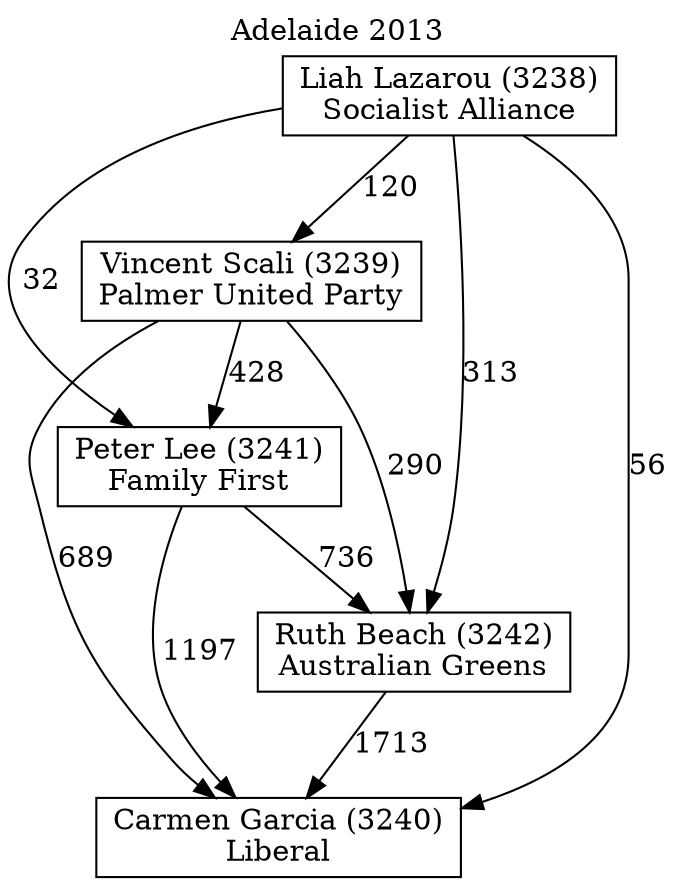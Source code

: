 // House preference flow
digraph "Carmen Garcia (3240)_Adelaide_2013" {
	graph [label="Adelaide 2013" labelloc=t mclimit=10]
	node [shape=box]
	"Carmen Garcia (3240)" [label="Carmen Garcia (3240)
Liberal"]
	"Ruth Beach (3242)" [label="Ruth Beach (3242)
Australian Greens"]
	"Peter Lee (3241)" [label="Peter Lee (3241)
Family First"]
	"Vincent Scali (3239)" [label="Vincent Scali (3239)
Palmer United Party"]
	"Liah Lazarou (3238)" [label="Liah Lazarou (3238)
Socialist Alliance"]
	"Ruth Beach (3242)" -> "Carmen Garcia (3240)" [label=1713]
	"Peter Lee (3241)" -> "Ruth Beach (3242)" [label=736]
	"Vincent Scali (3239)" -> "Peter Lee (3241)" [label=428]
	"Liah Lazarou (3238)" -> "Vincent Scali (3239)" [label=120]
	"Peter Lee (3241)" -> "Carmen Garcia (3240)" [label=1197]
	"Vincent Scali (3239)" -> "Carmen Garcia (3240)" [label=689]
	"Liah Lazarou (3238)" -> "Carmen Garcia (3240)" [label=56]
	"Liah Lazarou (3238)" -> "Peter Lee (3241)" [label=32]
	"Vincent Scali (3239)" -> "Ruth Beach (3242)" [label=290]
	"Liah Lazarou (3238)" -> "Ruth Beach (3242)" [label=313]
}
